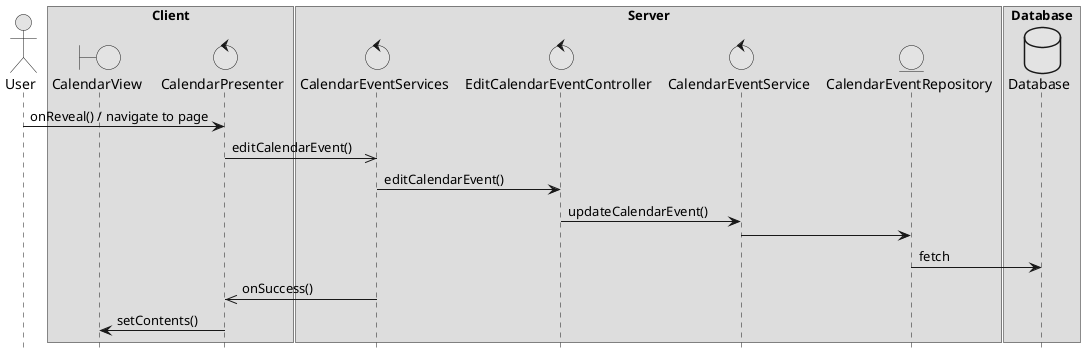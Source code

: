 @startuml  design3

skinparam monochrome true
skinparam shadowing false
hide footbox

actor User
boundary CalendarView
control CalendarPresenter
control CalendarEventServices
control EditCalendarEventController
control CalendarEventService
entity CalendarEventRepository
database Database 

box "Client"
participant CalendarView
participant CalendarPresenter 
end box

box "Server"
participant CalendarEventServices
participant EditCalendarEventController
participant CalendarEventService
participant CalendarEventRepository
end box

box "Database"
participant Database
end box

User -> CalendarPresenter : onReveal() / navigate to page 
CalendarPresenter ->> CalendarEventServices : editCalendarEvent()
CalendarEventServices -> EditCalendarEventController : editCalendarEvent()
EditCalendarEventController -> CalendarEventService : updateCalendarEvent()
CalendarEventService -> CalendarEventRepository : 
CalendarEventRepository -> Database : fetch
CalendarEventServices ->> CalendarPresenter : onSuccess() 
CalendarPresenter -> CalendarView : setContents()

@enduml